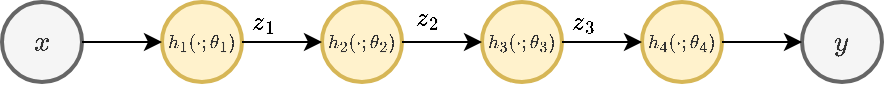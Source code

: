<mxfile version="13.10.0" type="device"><diagram id="80QRtnknpbN66RpkuwWE" name="Page-1"><mxGraphModel dx="771" dy="482" grid="1" gridSize="10" guides="0" tooltips="1" connect="1" arrows="0" fold="1" page="1" pageScale="1" pageWidth="850" pageHeight="1100" math="1" shadow="0"><root><mxCell id="0"/><mxCell id="1" parent="0"/><mxCell id="U2XmFZdp4ImVremiaSyN-3" value="&lt;span style=&quot;color: rgb(51 , 51 , 51)&quot;&gt;\(h_4(\cdot;\theta_4)\)&lt;/span&gt;" style="ellipse;whiteSpace=wrap;html=1;aspect=fixed;fillColor=#fff2cc;strokeColor=#d6b656;strokeWidth=2;fontSize=8;" parent="1" vertex="1"><mxGeometry x="480" y="120" width="40" height="40" as="geometry"/></mxCell><mxCell id="U2XmFZdp4ImVremiaSyN-4" value="&lt;span style=&quot;color: rgb(51 , 51 , 51)&quot;&gt;\(h_2(\cdot;\theta_2)\)&lt;/span&gt;" style="ellipse;whiteSpace=wrap;html=1;aspect=fixed;fillColor=#fff2cc;strokeColor=#d6b656;strokeWidth=2;fontSize=8;" parent="1" vertex="1"><mxGeometry x="320" y="120" width="40" height="40" as="geometry"/></mxCell><mxCell id="U2XmFZdp4ImVremiaSyN-5" value="&lt;span style=&quot;color: rgb(51 , 51 , 51)&quot;&gt;\(h_1(\cdot;\theta_1)\)&lt;/span&gt;" style="ellipse;whiteSpace=wrap;html=1;aspect=fixed;fillColor=#fff2cc;strokeColor=#d6b656;strokeWidth=2;fontSize=8;" parent="1" vertex="1"><mxGeometry x="240" y="120" width="40" height="40" as="geometry"/></mxCell><mxCell id="U2XmFZdp4ImVremiaSyN-7" value="\(x\)" style="ellipse;whiteSpace=wrap;html=1;aspect=fixed;fillColor=#f5f5f5;strokeColor=#666666;strokeWidth=2;fontColor=#333333;" parent="1" vertex="1"><mxGeometry x="160" y="120" width="40" height="40" as="geometry"/></mxCell><mxCell id="U2XmFZdp4ImVremiaSyN-15" value="" style="endArrow=classic;html=1;targetPerimeterSpacing=0;endSize=6;sourcePerimeterSpacing=0;exitX=1;exitY=0.5;exitDx=0;exitDy=0;" parent="1" source="U2XmFZdp4ImVremiaSyN-7" target="U2XmFZdp4ImVremiaSyN-5" edge="1"><mxGeometry width="50" height="50" relative="1" as="geometry"><mxPoint x="210" y="170" as="sourcePoint"/><mxPoint x="320.794" y="243.047" as="targetPoint"/></mxGeometry></mxCell><mxCell id="U2XmFZdp4ImVremiaSyN-21" value="" style="endArrow=classic;html=1;targetPerimeterSpacing=0;endSize=6;sourcePerimeterSpacing=0;exitX=1;exitY=0.5;exitDx=0;exitDy=0;" parent="1" source="U2XmFZdp4ImVremiaSyN-5" target="U2XmFZdp4ImVremiaSyN-4" edge="1"><mxGeometry width="50" height="50" relative="1" as="geometry"><mxPoint x="340" y="291" as="sourcePoint"/><mxPoint x="380.794" y="303.047" as="targetPoint"/></mxGeometry></mxCell><mxCell id="K4gXTJ-Z7o9fL1l_53ck-3" value="\(z_1\)" style="edgeLabel;html=1;align=center;verticalAlign=middle;resizable=0;points=[];labelBackgroundColor=none;" parent="U2XmFZdp4ImVremiaSyN-21" vertex="1" connectable="0"><mxGeometry x="-0.818" y="1" relative="1" as="geometry"><mxPoint x="6.57" y="-9" as="offset"/></mxGeometry></mxCell><mxCell id="fLBLay8OypNp9Yt4eg6D-2" value="&lt;span style=&quot;color: rgb(51 , 51 , 51)&quot;&gt;\(h_3(\cdot;\theta_3)\)&lt;/span&gt;" style="ellipse;whiteSpace=wrap;html=1;aspect=fixed;fillColor=#fff2cc;strokeColor=#d6b656;strokeWidth=2;fontSize=8;" parent="1" vertex="1"><mxGeometry x="400" y="120" width="40" height="40" as="geometry"/></mxCell><mxCell id="fLBLay8OypNp9Yt4eg6D-3" value="" style="endArrow=classic;html=1;targetPerimeterSpacing=0;endSize=6;sourcePerimeterSpacing=0;exitX=1;exitY=0.5;exitDx=0;exitDy=0;" parent="1" source="fLBLay8OypNp9Yt4eg6D-2" target="U2XmFZdp4ImVremiaSyN-3" edge="1"><mxGeometry x="-1" y="87" width="50" height="50" relative="1" as="geometry"><mxPoint x="410" y="150.0" as="sourcePoint"/><mxPoint x="450" y="150.0" as="targetPoint"/><mxPoint x="-16" y="-13" as="offset"/></mxGeometry></mxCell><mxCell id="fLBLay8OypNp9Yt4eg6D-26" value="\(z_3\)" style="edgeLabel;html=1;align=center;verticalAlign=middle;resizable=0;points=[];fontSize=11;labelBackgroundColor=none;" parent="fLBLay8OypNp9Yt4eg6D-3" vertex="1" connectable="0"><mxGeometry x="-0.437" y="-1" relative="1" as="geometry"><mxPoint x="-1.43" y="-11" as="offset"/></mxGeometry></mxCell><mxCell id="fLBLay8OypNp9Yt4eg6D-4" value="" style="endArrow=classic;html=1;targetPerimeterSpacing=0;endSize=6;sourcePerimeterSpacing=0;exitX=1;exitY=0.5;exitDx=0;exitDy=0;" parent="1" source="U2XmFZdp4ImVremiaSyN-4" target="fLBLay8OypNp9Yt4eg6D-2" edge="1"><mxGeometry x="-1" y="87" width="50" height="50" relative="1" as="geometry"><mxPoint x="420" y="160.0" as="sourcePoint"/><mxPoint x="460" y="160.0" as="targetPoint"/><mxPoint x="-16" y="-13" as="offset"/></mxGeometry></mxCell><mxCell id="K4gXTJ-Z7o9fL1l_53ck-2" value="\(z_2\)" style="edgeLabel;html=1;align=center;verticalAlign=middle;resizable=0;points=[];labelBackgroundColor=none;" parent="fLBLay8OypNp9Yt4eg6D-4" vertex="1" connectable="0"><mxGeometry x="-0.734" relative="1" as="geometry"><mxPoint x="5.98" y="-12.01" as="offset"/></mxGeometry></mxCell><mxCell id="fLBLay8OypNp9Yt4eg6D-5" value="\(y\)" style="ellipse;whiteSpace=wrap;html=1;aspect=fixed;fillColor=#f5f5f5;strokeColor=#666666;strokeWidth=2;fontColor=#333333;" parent="1" vertex="1"><mxGeometry x="560" y="120" width="40" height="40" as="geometry"/></mxCell><mxCell id="fLBLay8OypNp9Yt4eg6D-16" value="" style="endArrow=classic;html=1;targetPerimeterSpacing=0;endSize=6;sourcePerimeterSpacing=0;exitX=1;exitY=0.5;exitDx=0;exitDy=0;" parent="1" source="U2XmFZdp4ImVremiaSyN-3" target="fLBLay8OypNp9Yt4eg6D-5" edge="1"><mxGeometry x="-1" y="87" width="50" height="50" relative="1" as="geometry"><mxPoint x="447.968" y="238.784" as="sourcePoint"/><mxPoint x="492.572" y="278.57" as="targetPoint"/><mxPoint x="-16" y="-13" as="offset"/></mxGeometry></mxCell></root></mxGraphModel></diagram></mxfile>